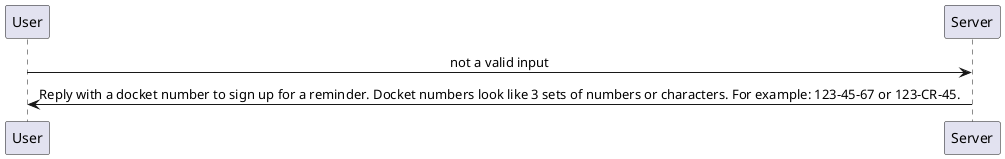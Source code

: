 @startuml
skinparam sequenceMessageAlign center

User -> Server: not a valid input
Server -> User: Reply with a docket number to sign up for a reminder. Docket numbers look like 3 sets of numbers or characters. For example: 123-45-67 or 123-CR-45.
@enduml